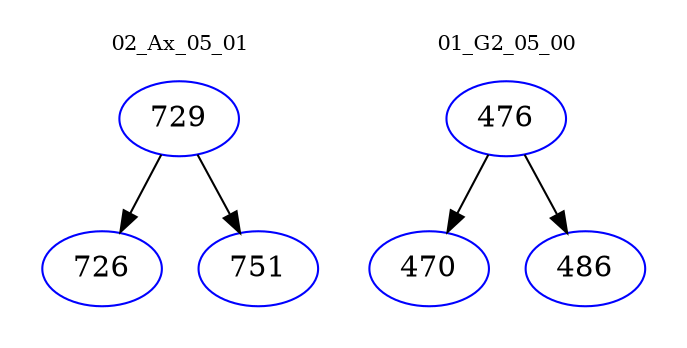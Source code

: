 digraph{
subgraph cluster_0 {
color = white
label = "02_Ax_05_01";
fontsize=10;
T0_729 [label="729", color="blue"]
T0_729 -> T0_726 [color="black"]
T0_726 [label="726", color="blue"]
T0_729 -> T0_751 [color="black"]
T0_751 [label="751", color="blue"]
}
subgraph cluster_1 {
color = white
label = "01_G2_05_00";
fontsize=10;
T1_476 [label="476", color="blue"]
T1_476 -> T1_470 [color="black"]
T1_470 [label="470", color="blue"]
T1_476 -> T1_486 [color="black"]
T1_486 [label="486", color="blue"]
}
}
